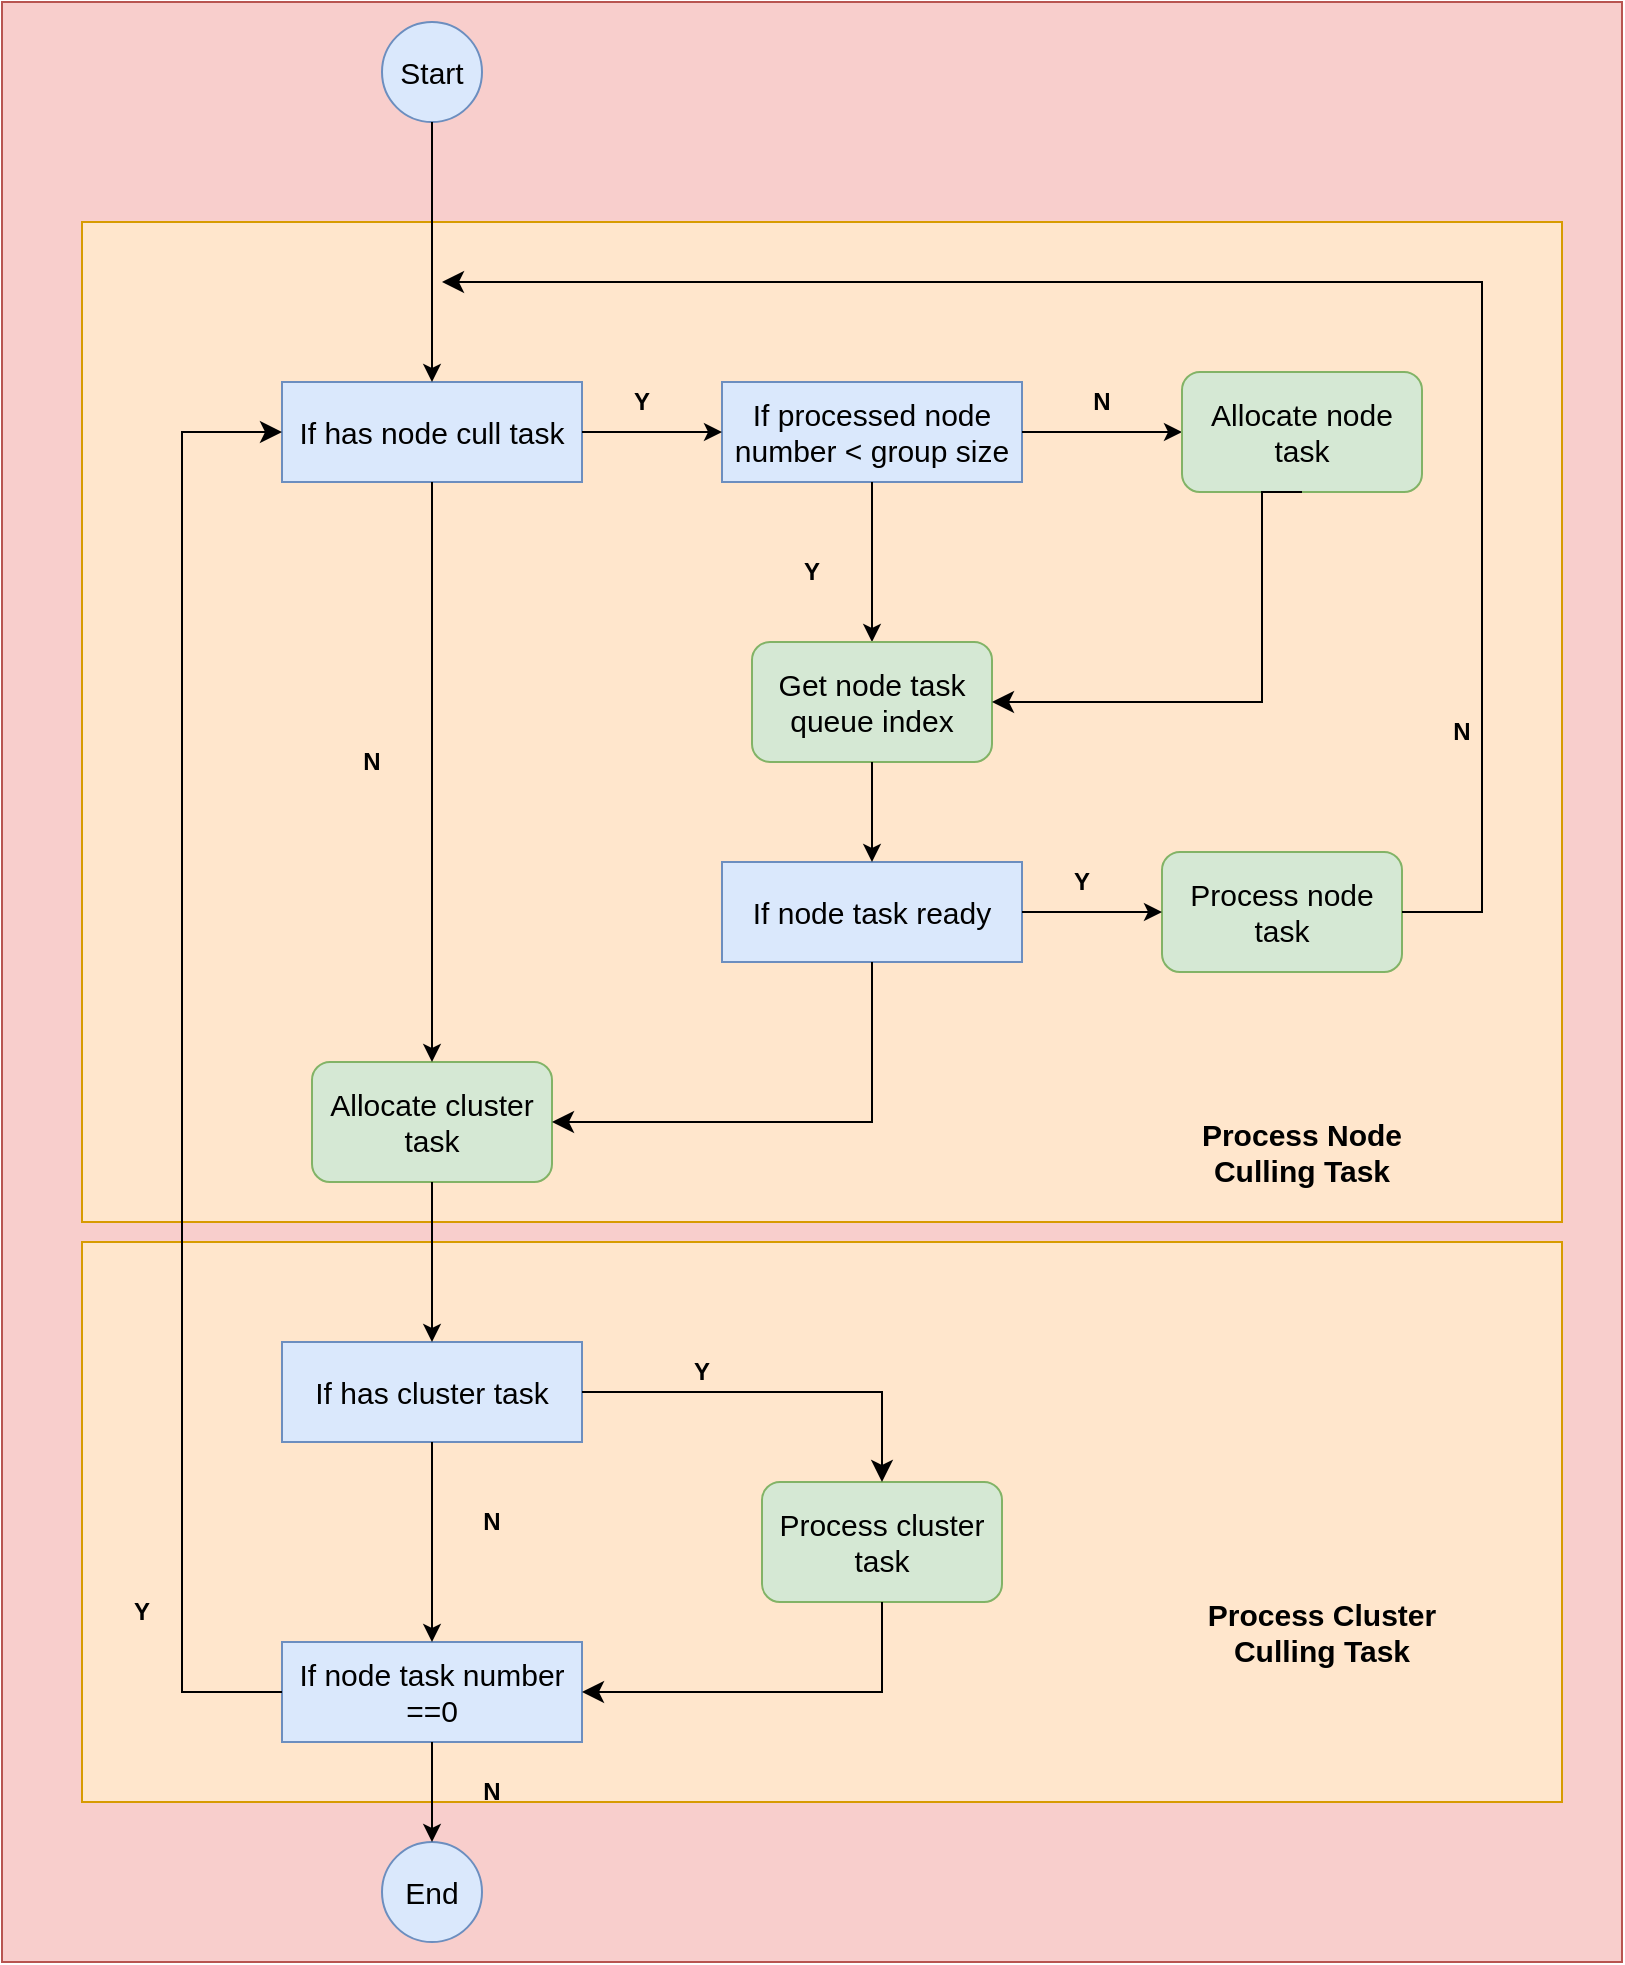 <mxfile version="24.2.5" type="device">
  <diagram name="第 1 页" id="NI4mHlygscUVKbi0XcTx">
    <mxGraphModel dx="2901" dy="1205" grid="1" gridSize="10" guides="1" tooltips="1" connect="1" arrows="1" fold="1" page="1" pageScale="1" pageWidth="827" pageHeight="1169" math="0" shadow="0">
      <root>
        <mxCell id="0" />
        <mxCell id="1" parent="0" />
        <mxCell id="WXDh9hbV1PewnJNpNpyy-37" value="" style="rounded=0;whiteSpace=wrap;html=1;fillColor=#f8cecc;strokeColor=#b85450;" vertex="1" parent="1">
          <mxGeometry x="-50" y="190" width="810" height="980" as="geometry" />
        </mxCell>
        <mxCell id="WXDh9hbV1PewnJNpNpyy-33" value="" style="rounded=0;whiteSpace=wrap;html=1;fillColor=#ffe6cc;strokeColor=#d79b00;" vertex="1" parent="1">
          <mxGeometry x="-10" y="810" width="740" height="280" as="geometry" />
        </mxCell>
        <mxCell id="WXDh9hbV1PewnJNpNpyy-32" value="" style="rounded=0;whiteSpace=wrap;html=1;fillColor=#ffe6cc;strokeColor=#d79b00;" vertex="1" parent="1">
          <mxGeometry x="-10" y="300" width="740" height="500" as="geometry" />
        </mxCell>
        <mxCell id="WXDh9hbV1PewnJNpNpyy-1" value="Start" style="ellipse;whiteSpace=wrap;html=1;aspect=fixed;fontSize=15;fillColor=#dae8fc;strokeColor=#6c8ebf;" vertex="1" parent="1">
          <mxGeometry x="140" y="200" width="50" height="50" as="geometry" />
        </mxCell>
        <mxCell id="WXDh9hbV1PewnJNpNpyy-2" value="If has node cull task" style="rounded=0;whiteSpace=wrap;html=1;fontSize=15;fillColor=#dae8fc;strokeColor=#6c8ebf;" vertex="1" parent="1">
          <mxGeometry x="90" y="380" width="150" height="50" as="geometry" />
        </mxCell>
        <mxCell id="WXDh9hbV1PewnJNpNpyy-3" value="If processed node number &amp;lt; group size" style="rounded=0;whiteSpace=wrap;html=1;fontSize=15;fillColor=#dae8fc;strokeColor=#6c8ebf;" vertex="1" parent="1">
          <mxGeometry x="310" y="380" width="150" height="50" as="geometry" />
        </mxCell>
        <mxCell id="WXDh9hbV1PewnJNpNpyy-4" value="" style="endArrow=classic;html=1;rounded=0;exitX=1;exitY=0.5;exitDx=0;exitDy=0;entryX=0;entryY=0.5;entryDx=0;entryDy=0;" edge="1" parent="1" source="WXDh9hbV1PewnJNpNpyy-3" target="WXDh9hbV1PewnJNpNpyy-6">
          <mxGeometry width="50" height="50" relative="1" as="geometry">
            <mxPoint x="390" y="640" as="sourcePoint" />
            <mxPoint x="570" y="405" as="targetPoint" />
          </mxGeometry>
        </mxCell>
        <mxCell id="WXDh9hbV1PewnJNpNpyy-5" value="" style="endArrow=classic;html=1;rounded=0;entryX=0;entryY=0.5;entryDx=0;entryDy=0;" edge="1" parent="1" source="WXDh9hbV1PewnJNpNpyy-2" target="WXDh9hbV1PewnJNpNpyy-3">
          <mxGeometry width="50" height="50" relative="1" as="geometry">
            <mxPoint x="480" y="415" as="sourcePoint" />
            <mxPoint x="580" y="415" as="targetPoint" />
          </mxGeometry>
        </mxCell>
        <mxCell id="WXDh9hbV1PewnJNpNpyy-6" value="Allocate node task" style="rounded=1;whiteSpace=wrap;html=1;fontSize=15;fillColor=#d5e8d4;strokeColor=#82b366;" vertex="1" parent="1">
          <mxGeometry x="540" y="375" width="120" height="60" as="geometry" />
        </mxCell>
        <mxCell id="WXDh9hbV1PewnJNpNpyy-7" value="" style="endArrow=classic;html=1;rounded=0;exitX=0.5;exitY=1;exitDx=0;exitDy=0;entryX=0.5;entryY=0;entryDx=0;entryDy=0;" edge="1" parent="1" source="WXDh9hbV1PewnJNpNpyy-3" target="WXDh9hbV1PewnJNpNpyy-8">
          <mxGeometry width="50" height="50" relative="1" as="geometry">
            <mxPoint x="390" y="640" as="sourcePoint" />
            <mxPoint x="440" y="590" as="targetPoint" />
          </mxGeometry>
        </mxCell>
        <mxCell id="WXDh9hbV1PewnJNpNpyy-8" value="Get node task queue index" style="rounded=1;whiteSpace=wrap;html=1;fontSize=15;fillColor=#d5e8d4;strokeColor=#82b366;" vertex="1" parent="1">
          <mxGeometry x="325" y="510" width="120" height="60" as="geometry" />
        </mxCell>
        <mxCell id="WXDh9hbV1PewnJNpNpyy-9" value="" style="edgeStyle=segmentEdgeStyle;endArrow=classic;html=1;curved=0;rounded=0;endSize=8;startSize=8;exitX=0.5;exitY=1;exitDx=0;exitDy=0;entryX=1;entryY=0.5;entryDx=0;entryDy=0;" edge="1" parent="1" source="WXDh9hbV1PewnJNpNpyy-6" target="WXDh9hbV1PewnJNpNpyy-8">
          <mxGeometry width="50" height="50" relative="1" as="geometry">
            <mxPoint x="390" y="640" as="sourcePoint" />
            <mxPoint x="450" y="550" as="targetPoint" />
            <Array as="points">
              <mxPoint x="580" y="540" />
            </Array>
          </mxGeometry>
        </mxCell>
        <mxCell id="WXDh9hbV1PewnJNpNpyy-10" value="If node task ready" style="rounded=0;whiteSpace=wrap;html=1;fontSize=15;fillColor=#dae8fc;strokeColor=#6c8ebf;" vertex="1" parent="1">
          <mxGeometry x="310" y="620" width="150" height="50" as="geometry" />
        </mxCell>
        <mxCell id="WXDh9hbV1PewnJNpNpyy-11" value="" style="endArrow=classic;html=1;rounded=0;exitX=0.5;exitY=1;exitDx=0;exitDy=0;" edge="1" parent="1" source="WXDh9hbV1PewnJNpNpyy-8" target="WXDh9hbV1PewnJNpNpyy-10">
          <mxGeometry width="50" height="50" relative="1" as="geometry">
            <mxPoint x="395" y="440" as="sourcePoint" />
            <mxPoint x="395" y="520" as="targetPoint" />
          </mxGeometry>
        </mxCell>
        <mxCell id="WXDh9hbV1PewnJNpNpyy-12" value="Process node task" style="rounded=1;whiteSpace=wrap;html=1;fontSize=15;fillColor=#d5e8d4;strokeColor=#82b366;" vertex="1" parent="1">
          <mxGeometry x="530" y="615" width="120" height="60" as="geometry" />
        </mxCell>
        <mxCell id="WXDh9hbV1PewnJNpNpyy-13" value="" style="endArrow=classic;html=1;rounded=0;exitX=1;exitY=0.5;exitDx=0;exitDy=0;entryX=0;entryY=0.5;entryDx=0;entryDy=0;" edge="1" parent="1" source="WXDh9hbV1PewnJNpNpyy-10" target="WXDh9hbV1PewnJNpNpyy-12">
          <mxGeometry width="50" height="50" relative="1" as="geometry">
            <mxPoint x="390" y="640" as="sourcePoint" />
            <mxPoint x="440" y="590" as="targetPoint" />
          </mxGeometry>
        </mxCell>
        <mxCell id="WXDh9hbV1PewnJNpNpyy-14" value="" style="endArrow=classic;html=1;rounded=0;exitX=0.5;exitY=1;exitDx=0;exitDy=0;" edge="1" parent="1" source="WXDh9hbV1PewnJNpNpyy-1" target="WXDh9hbV1PewnJNpNpyy-2">
          <mxGeometry width="50" height="50" relative="1" as="geometry">
            <mxPoint x="390" y="640" as="sourcePoint" />
            <mxPoint x="440" y="590" as="targetPoint" />
          </mxGeometry>
        </mxCell>
        <mxCell id="WXDh9hbV1PewnJNpNpyy-16" value="" style="edgeStyle=elbowEdgeStyle;elbow=horizontal;endArrow=classic;html=1;curved=0;rounded=0;endSize=8;startSize=8;exitX=1;exitY=0.5;exitDx=0;exitDy=0;" edge="1" parent="1" source="WXDh9hbV1PewnJNpNpyy-12">
          <mxGeometry width="50" height="50" relative="1" as="geometry">
            <mxPoint x="690" y="655" as="sourcePoint" />
            <mxPoint x="170" y="330" as="targetPoint" />
            <Array as="points">
              <mxPoint x="690" y="490" />
            </Array>
          </mxGeometry>
        </mxCell>
        <mxCell id="WXDh9hbV1PewnJNpNpyy-17" value="Allocate cluster task" style="rounded=1;whiteSpace=wrap;html=1;fontSize=15;fillColor=#d5e8d4;strokeColor=#82b366;" vertex="1" parent="1">
          <mxGeometry x="105" y="720" width="120" height="60" as="geometry" />
        </mxCell>
        <mxCell id="WXDh9hbV1PewnJNpNpyy-18" value="" style="endArrow=classic;html=1;rounded=0;exitX=0.5;exitY=1;exitDx=0;exitDy=0;entryX=0.5;entryY=0;entryDx=0;entryDy=0;" edge="1" parent="1" source="WXDh9hbV1PewnJNpNpyy-2" target="WXDh9hbV1PewnJNpNpyy-17">
          <mxGeometry width="50" height="50" relative="1" as="geometry">
            <mxPoint x="390" y="640" as="sourcePoint" />
            <mxPoint x="440" y="590" as="targetPoint" />
          </mxGeometry>
        </mxCell>
        <mxCell id="WXDh9hbV1PewnJNpNpyy-20" value="" style="edgeStyle=segmentEdgeStyle;endArrow=classic;html=1;curved=0;rounded=0;endSize=8;startSize=8;exitX=0.5;exitY=1;exitDx=0;exitDy=0;entryX=1;entryY=0.5;entryDx=0;entryDy=0;" edge="1" parent="1" source="WXDh9hbV1PewnJNpNpyy-10" target="WXDh9hbV1PewnJNpNpyy-17">
          <mxGeometry width="50" height="50" relative="1" as="geometry">
            <mxPoint x="390" y="640" as="sourcePoint" />
            <mxPoint x="220" y="760" as="targetPoint" />
            <Array as="points">
              <mxPoint x="385" y="750" />
            </Array>
          </mxGeometry>
        </mxCell>
        <mxCell id="WXDh9hbV1PewnJNpNpyy-21" value="If has cluster task" style="rounded=0;whiteSpace=wrap;html=1;fontSize=15;fillColor=#dae8fc;strokeColor=#6c8ebf;" vertex="1" parent="1">
          <mxGeometry x="90" y="860" width="150" height="50" as="geometry" />
        </mxCell>
        <mxCell id="WXDh9hbV1PewnJNpNpyy-22" value="" style="endArrow=classic;html=1;rounded=0;exitX=0.5;exitY=1;exitDx=0;exitDy=0;entryX=0.5;entryY=0;entryDx=0;entryDy=0;" edge="1" parent="1" source="WXDh9hbV1PewnJNpNpyy-17" target="WXDh9hbV1PewnJNpNpyy-21">
          <mxGeometry width="50" height="50" relative="1" as="geometry">
            <mxPoint x="390" y="640" as="sourcePoint" />
            <mxPoint x="440" y="590" as="targetPoint" />
          </mxGeometry>
        </mxCell>
        <mxCell id="WXDh9hbV1PewnJNpNpyy-23" value="If node task number ==0" style="rounded=0;whiteSpace=wrap;html=1;fontSize=15;fillColor=#dae8fc;strokeColor=#6c8ebf;" vertex="1" parent="1">
          <mxGeometry x="90" y="1010" width="150" height="50" as="geometry" />
        </mxCell>
        <mxCell id="WXDh9hbV1PewnJNpNpyy-24" value="Process cluster task" style="rounded=1;whiteSpace=wrap;html=1;fontSize=15;fillColor=#d5e8d4;strokeColor=#82b366;" vertex="1" parent="1">
          <mxGeometry x="330" y="930" width="120" height="60" as="geometry" />
        </mxCell>
        <mxCell id="WXDh9hbV1PewnJNpNpyy-25" value="" style="edgeStyle=segmentEdgeStyle;endArrow=classic;html=1;curved=0;rounded=0;endSize=8;startSize=8;exitX=1;exitY=0.5;exitDx=0;exitDy=0;entryX=0.5;entryY=0;entryDx=0;entryDy=0;" edge="1" parent="1" source="WXDh9hbV1PewnJNpNpyy-21" target="WXDh9hbV1PewnJNpNpyy-24">
          <mxGeometry width="50" height="50" relative="1" as="geometry">
            <mxPoint x="390" y="740" as="sourcePoint" />
            <mxPoint x="440" y="690" as="targetPoint" />
          </mxGeometry>
        </mxCell>
        <mxCell id="WXDh9hbV1PewnJNpNpyy-26" value="" style="endArrow=classic;html=1;rounded=0;exitX=0.5;exitY=1;exitDx=0;exitDy=0;entryX=0.5;entryY=0;entryDx=0;entryDy=0;" edge="1" parent="1" source="WXDh9hbV1PewnJNpNpyy-21" target="WXDh9hbV1PewnJNpNpyy-23">
          <mxGeometry width="50" height="50" relative="1" as="geometry">
            <mxPoint x="160" y="930" as="sourcePoint" />
            <mxPoint x="160" y="1010" as="targetPoint" />
          </mxGeometry>
        </mxCell>
        <mxCell id="WXDh9hbV1PewnJNpNpyy-27" value="" style="edgeStyle=segmentEdgeStyle;endArrow=classic;html=1;curved=0;rounded=0;endSize=8;startSize=8;exitX=0.5;exitY=1;exitDx=0;exitDy=0;entryX=1;entryY=0.5;entryDx=0;entryDy=0;" edge="1" parent="1" source="WXDh9hbV1PewnJNpNpyy-24" target="WXDh9hbV1PewnJNpNpyy-23">
          <mxGeometry width="50" height="50" relative="1" as="geometry">
            <mxPoint x="420" y="990" as="sourcePoint" />
            <mxPoint x="270" y="1035" as="targetPoint" />
            <Array as="points">
              <mxPoint x="390" y="1035" />
            </Array>
          </mxGeometry>
        </mxCell>
        <mxCell id="WXDh9hbV1PewnJNpNpyy-28" value="End" style="ellipse;whiteSpace=wrap;html=1;aspect=fixed;fontSize=15;fillColor=#dae8fc;strokeColor=#6c8ebf;" vertex="1" parent="1">
          <mxGeometry x="140" y="1110" width="50" height="50" as="geometry" />
        </mxCell>
        <mxCell id="WXDh9hbV1PewnJNpNpyy-29" value="" style="edgeStyle=elbowEdgeStyle;elbow=vertical;endArrow=classic;html=1;curved=0;rounded=0;endSize=8;startSize=8;exitX=0;exitY=0.5;exitDx=0;exitDy=0;entryX=0;entryY=0.5;entryDx=0;entryDy=0;" edge="1" parent="1" source="WXDh9hbV1PewnJNpNpyy-23" target="WXDh9hbV1PewnJNpNpyy-2">
          <mxGeometry width="50" height="50" relative="1" as="geometry">
            <mxPoint x="390" y="740" as="sourcePoint" />
            <mxPoint x="30" y="400" as="targetPoint" />
            <Array as="points">
              <mxPoint x="40" y="720" />
            </Array>
          </mxGeometry>
        </mxCell>
        <mxCell id="WXDh9hbV1PewnJNpNpyy-30" value="" style="endArrow=classic;html=1;rounded=0;exitX=0.5;exitY=1;exitDx=0;exitDy=0;entryX=0.5;entryY=0;entryDx=0;entryDy=0;" edge="1" parent="1" source="WXDh9hbV1PewnJNpNpyy-23" target="WXDh9hbV1PewnJNpNpyy-28">
          <mxGeometry width="50" height="50" relative="1" as="geometry">
            <mxPoint x="290" y="1085" as="sourcePoint" />
            <mxPoint x="290" y="1185" as="targetPoint" />
          </mxGeometry>
        </mxCell>
        <mxCell id="WXDh9hbV1PewnJNpNpyy-35" value="Process Node Culling Task" style="text;html=1;align=center;verticalAlign=middle;whiteSpace=wrap;rounded=0;fontSize=15;fontStyle=1" vertex="1" parent="1">
          <mxGeometry x="530" y="740" width="140" height="50" as="geometry" />
        </mxCell>
        <mxCell id="WXDh9hbV1PewnJNpNpyy-36" value="Process Cluster Culling Task" style="text;html=1;align=center;verticalAlign=middle;whiteSpace=wrap;rounded=0;fontSize=15;fontStyle=1" vertex="1" parent="1">
          <mxGeometry x="540" y="980" width="140" height="50" as="geometry" />
        </mxCell>
        <mxCell id="WXDh9hbV1PewnJNpNpyy-40" value="Y" style="text;html=1;align=center;verticalAlign=middle;whiteSpace=wrap;rounded=0;fontStyle=1" vertex="1" parent="1">
          <mxGeometry x="240" y="375" width="60" height="30" as="geometry" />
        </mxCell>
        <mxCell id="WXDh9hbV1PewnJNpNpyy-41" value="Y" style="text;html=1;align=center;verticalAlign=middle;whiteSpace=wrap;rounded=0;fontStyle=1" vertex="1" parent="1">
          <mxGeometry x="325" y="460" width="60" height="30" as="geometry" />
        </mxCell>
        <mxCell id="WXDh9hbV1PewnJNpNpyy-42" value="Y" style="text;html=1;align=center;verticalAlign=middle;whiteSpace=wrap;rounded=0;fontStyle=1" vertex="1" parent="1">
          <mxGeometry x="460" y="615" width="60" height="30" as="geometry" />
        </mxCell>
        <mxCell id="WXDh9hbV1PewnJNpNpyy-43" value="Y" style="text;html=1;align=center;verticalAlign=middle;whiteSpace=wrap;rounded=0;fontStyle=1" vertex="1" parent="1">
          <mxGeometry x="270" y="860" width="60" height="30" as="geometry" />
        </mxCell>
        <mxCell id="WXDh9hbV1PewnJNpNpyy-44" value="N" style="text;html=1;align=center;verticalAlign=middle;whiteSpace=wrap;rounded=0;fontStyle=1" vertex="1" parent="1">
          <mxGeometry x="105" y="555" width="60" height="30" as="geometry" />
        </mxCell>
        <mxCell id="WXDh9hbV1PewnJNpNpyy-45" value="N" style="text;html=1;align=center;verticalAlign=middle;whiteSpace=wrap;rounded=0;fontStyle=1" vertex="1" parent="1">
          <mxGeometry x="470" y="375" width="60" height="30" as="geometry" />
        </mxCell>
        <mxCell id="WXDh9hbV1PewnJNpNpyy-46" value="N" style="text;html=1;align=center;verticalAlign=middle;whiteSpace=wrap;rounded=0;fontStyle=1" vertex="1" parent="1">
          <mxGeometry x="650" y="540" width="60" height="30" as="geometry" />
        </mxCell>
        <mxCell id="WXDh9hbV1PewnJNpNpyy-47" value="N" style="text;html=1;align=center;verticalAlign=middle;whiteSpace=wrap;rounded=0;fontStyle=1" vertex="1" parent="1">
          <mxGeometry x="165" y="935" width="60" height="30" as="geometry" />
        </mxCell>
        <mxCell id="WXDh9hbV1PewnJNpNpyy-48" value="Y" style="text;html=1;align=center;verticalAlign=middle;whiteSpace=wrap;rounded=0;fontStyle=1" vertex="1" parent="1">
          <mxGeometry x="-10" y="980" width="60" height="30" as="geometry" />
        </mxCell>
        <mxCell id="WXDh9hbV1PewnJNpNpyy-49" value="N" style="text;html=1;align=center;verticalAlign=middle;whiteSpace=wrap;rounded=0;fontStyle=1" vertex="1" parent="1">
          <mxGeometry x="165" y="1070" width="60" height="30" as="geometry" />
        </mxCell>
      </root>
    </mxGraphModel>
  </diagram>
</mxfile>
